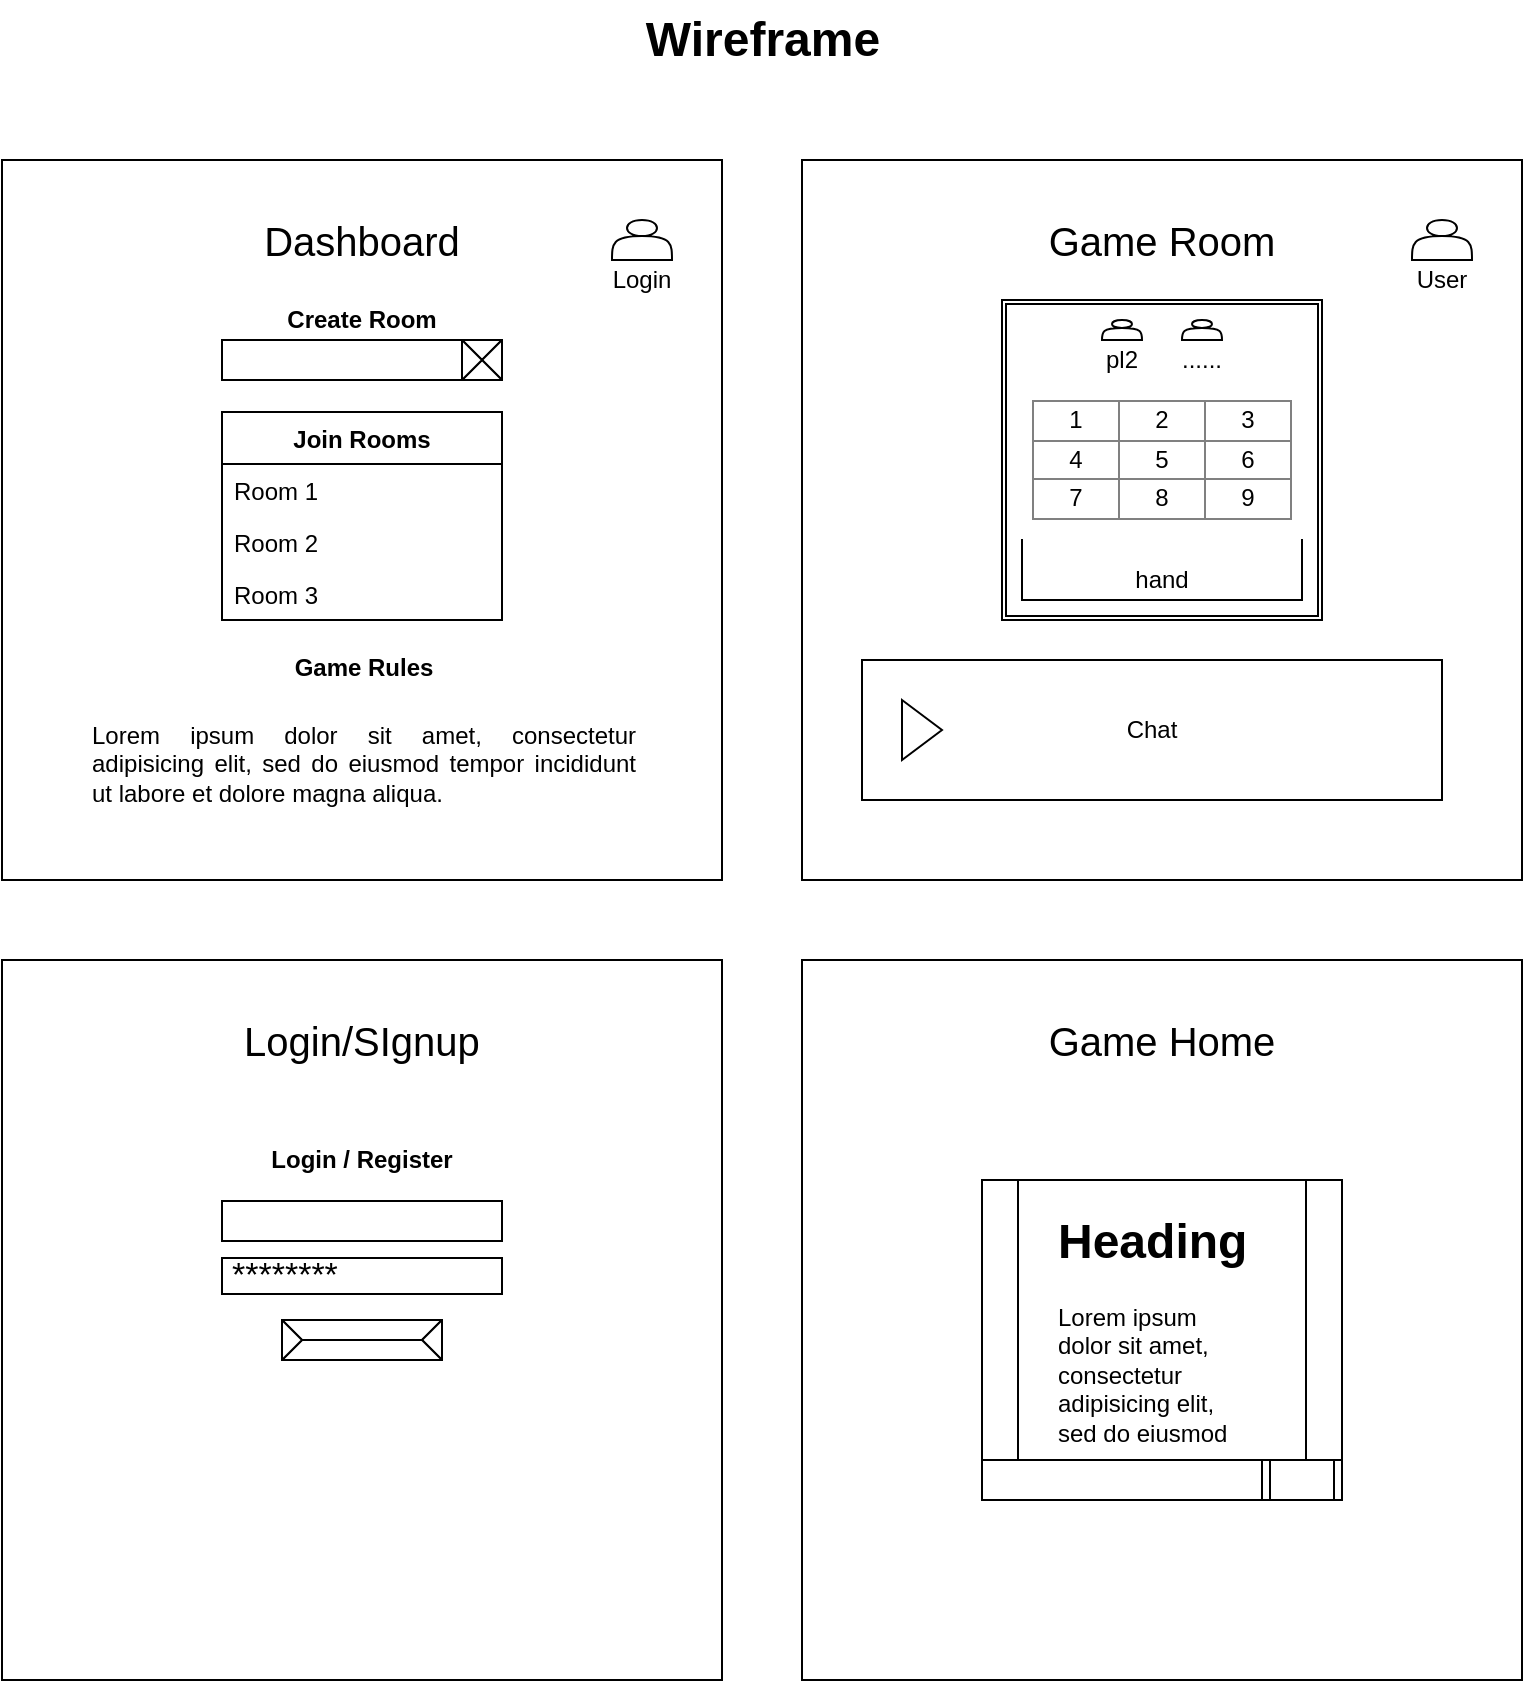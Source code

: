 <mxfile version="9.6.5" type="trello"><diagram id="25e5381e-a931-2211-772d-0de73f5af141" name="Page-1"><mxGraphModel dx="1402" dy="733" grid="1" gridSize="10" guides="1" tooltips="1" connect="1" arrows="1" fold="1" page="1" pageScale="1" pageWidth="827" pageHeight="1169" background="#ffffff" math="0" shadow="0"><root><mxCell id="0"/><mxCell id="1" parent="0"/><mxCell id="2" value="" style="whiteSpace=wrap;html=1;aspect=fixed;" parent="1" vertex="1"><mxGeometry x="40" y="120" width="360" height="360" as="geometry"/></mxCell><mxCell id="3" value="" style="whiteSpace=wrap;html=1;aspect=fixed;" parent="1" vertex="1"><mxGeometry x="440" y="120" width="360" height="360" as="geometry"/></mxCell><mxCell id="4" value="&lt;font style=&quot;font-size: 20px&quot;&gt;Dashboard&lt;/font&gt;" style="text;html=1;strokeColor=none;fillColor=none;align=center;verticalAlign=middle;whiteSpace=wrap;rounded=0;" parent="1" vertex="1"><mxGeometry x="40" y="150" width="360" height="20" as="geometry"/></mxCell><mxCell id="5" value="&lt;font style=&quot;font-size: 20px&quot;&gt;Game Room&lt;/font&gt;" style="text;html=1;strokeColor=none;fillColor=none;align=center;verticalAlign=middle;whiteSpace=wrap;rounded=0;" parent="1" vertex="1"><mxGeometry x="440" y="150" width="360" height="20" as="geometry"/></mxCell><mxCell id="6" value="" style="shape=ext;double=1;whiteSpace=wrap;html=1;aspect=fixed;" parent="1" vertex="1"><mxGeometry x="540" y="190" width="160" height="160" as="geometry"/></mxCell><mxCell id="7" value="" style="shape=actor;whiteSpace=wrap;html=1;" parent="1" vertex="1"><mxGeometry x="590" y="200" width="20" height="10" as="geometry"/></mxCell><mxCell id="8" value="pl2" style="text;html=1;strokeColor=none;fillColor=none;align=center;verticalAlign=middle;whiteSpace=wrap;rounded=0;" parent="1" vertex="1"><mxGeometry x="580" y="210" width="40" height="20" as="geometry"/></mxCell><mxCell id="9" value="" style="shape=actor;whiteSpace=wrap;html=1;" parent="1" vertex="1"><mxGeometry x="630" y="200" width="20" height="10" as="geometry"/></mxCell><mxCell id="10" value="......" style="text;html=1;strokeColor=none;fillColor=none;align=center;verticalAlign=middle;whiteSpace=wrap;rounded=0;" parent="1" vertex="1"><mxGeometry x="620" y="210" width="40" height="20" as="geometry"/></mxCell><mxCell id="11" value="&lt;table style=&quot;width: 100% ; height: 100% ; border-collapse: collapse&quot; width=&quot;100%&quot; border=&quot;1&quot;&gt;&lt;tbody&gt;&lt;tr&gt;&lt;td align=&quot;center&quot;&gt;1&lt;/td&gt;&lt;td align=&quot;center&quot;&gt;2&lt;/td&gt;&lt;td align=&quot;center&quot;&gt;3&lt;/td&gt;&lt;/tr&gt;&lt;tr&gt;&lt;td align=&quot;center&quot;&gt;4&lt;/td&gt;&lt;td align=&quot;center&quot;&gt;5&lt;/td&gt;&lt;td align=&quot;center&quot;&gt;6&lt;/td&gt;&lt;/tr&gt;&lt;tr&gt;&lt;td align=&quot;center&quot;&gt;7&lt;br&gt;&lt;/td&gt;&lt;td align=&quot;center&quot;&gt;8&lt;/td&gt;&lt;td align=&quot;center&quot;&gt;9&lt;br&gt;&lt;/td&gt;&lt;/tr&gt;&lt;/tbody&gt;&lt;/table&gt;" style="text;html=1;strokeColor=none;fillColor=none;overflow=fill;" parent="1" vertex="1"><mxGeometry x="555" y="240" width="130" height="60" as="geometry"/></mxCell><mxCell id="12" value="&lt;div&gt;Chat&lt;/div&gt;" style="html=1;whiteSpace=wrap;container=1;recursiveResize=0;collapsible=0;" parent="1" vertex="1"><mxGeometry x="470" y="370" width="290" height="70" as="geometry"/></mxCell><mxCell id="13" value="" style="triangle;html=1;whiteSpace=wrap;" parent="12" vertex="1"><mxGeometry x="20" y="20" width="20" height="30" as="geometry"/></mxCell><mxCell id="14" value="" style="shape=partialRectangle;whiteSpace=wrap;html=1;bottom=1;right=1;top=0;bottom=1;fillColor=none;routingCenterX=-0.5;" parent="1" vertex="1"><mxGeometry x="550" y="310" width="140" height="30" as="geometry"/></mxCell><mxCell id="15" value="hand" style="text;html=1;strokeColor=none;fillColor=none;align=center;verticalAlign=middle;whiteSpace=wrap;rounded=0;" parent="1" vertex="1"><mxGeometry x="600" y="320" width="40" height="20" as="geometry"/></mxCell><mxCell id="16" value="Join Rooms" style="swimlane;fontStyle=1;childLayout=stackLayout;horizontal=1;startSize=26;fillColor=none;horizontalStack=0;resizeParent=1;resizeParentMax=0;resizeLast=0;collapsible=1;marginBottom=0;" parent="1" vertex="1"><mxGeometry x="150" y="246" width="140" height="104" as="geometry"/></mxCell><mxCell id="17" value="Room 1" style="text;strokeColor=none;fillColor=none;align=left;verticalAlign=top;spacingLeft=4;spacingRight=4;overflow=hidden;rotatable=0;points=[[0,0.5],[1,0.5]];portConstraint=eastwest;" parent="16" vertex="1"><mxGeometry y="26" width="140" height="26" as="geometry"/></mxCell><mxCell id="18" value="Room 2" style="text;strokeColor=none;fillColor=none;align=left;verticalAlign=top;spacingLeft=4;spacingRight=4;overflow=hidden;rotatable=0;points=[[0,0.5],[1,0.5]];portConstraint=eastwest;" parent="16" vertex="1"><mxGeometry y="52" width="140" height="26" as="geometry"/></mxCell><mxCell id="19" value="Room 3" style="text;strokeColor=none;fillColor=none;align=left;verticalAlign=top;spacingLeft=4;spacingRight=4;overflow=hidden;rotatable=0;points=[[0,0.5],[1,0.5]];portConstraint=eastwest;" parent="16" vertex="1"><mxGeometry y="78" width="140" height="26" as="geometry"/></mxCell><mxCell id="20" value="" style="labelPosition=center;verticalLabelPosition=middle;align=center;html=1;shape=mxgraph.basic.button;dx=10;" parent="1" vertex="1"><mxGeometry x="270" y="210" width="20" height="20" as="geometry"/></mxCell><mxCell id="21" value="" style="verticalLabelPosition=bottom;verticalAlign=top;html=1;shape=mxgraph.basic.rect;fillColor=#ffffff;fillColor2=none;strokeColor=#000000;strokeWidth=1;size=20;indent=5;" parent="1" vertex="1"><mxGeometry x="150" y="210" width="120" height="20" as="geometry"/></mxCell><mxCell id="22" value="Wireframe" style="text;strokeColor=none;fillColor=none;html=1;fontSize=24;fontStyle=1;verticalAlign=middle;align=center;" parent="1" vertex="1"><mxGeometry x="370" y="40" width="100" height="40" as="geometry"/></mxCell><mxCell id="23" value="Create Room" style="text;html=1;strokeColor=none;fillColor=none;align=center;verticalAlign=middle;whiteSpace=wrap;rounded=0;fontStyle=1" parent="1" vertex="1"><mxGeometry x="150" y="190" width="140" height="20" as="geometry"/></mxCell><mxCell id="24" value="&lt;h1 align=&quot;center&quot;&gt;&lt;font style=&quot;font-size: 12px&quot;&gt;Game Rules&lt;br&gt;&lt;/font&gt;&lt;/h1&gt;&lt;p align=&quot;justify&quot;&gt;&lt;font style=&quot;font-size: 12px&quot;&gt;Lorem ipsum dolor sit amet, consectetur adipisicing elit, sed do eiusmod tempor incididunt ut labore et dolore magna aliqua.&lt;/font&gt;&lt;/p&gt;" style="text;html=1;strokeColor=none;fillColor=none;spacing=5;spacingTop=-20;whiteSpace=wrap;overflow=hidden;rounded=0;" parent="1" vertex="1"><mxGeometry x="80" y="350" width="280" height="110" as="geometry"/></mxCell><mxCell id="25" value="" style="whiteSpace=wrap;html=1;aspect=fixed;" parent="1" vertex="1"><mxGeometry x="40" y="520" width="360" height="360" as="geometry"/></mxCell><mxCell id="26" value="Login/SIgnup" style="text;html=1;strokeColor=none;fillColor=none;align=center;verticalAlign=middle;whiteSpace=wrap;rounded=0;fontSize=20;" parent="1" vertex="1"><mxGeometry x="40" y="550" width="360" height="20" as="geometry"/></mxCell><mxCell id="31" value="" style="labelPosition=center;verticalLabelPosition=middle;align=center;html=1;shape=mxgraph.basic.button;dx=10;" parent="1" vertex="1"><mxGeometry x="180" y="700" width="80" height="20" as="geometry"/></mxCell><mxCell id="32" value="" style="verticalLabelPosition=bottom;verticalAlign=top;html=1;shape=mxgraph.basic.rect;fillColor=#ffffff;fillColor2=none;strokeColor=#000000;strokeWidth=1;size=20;indent=5;" parent="1" vertex="1"><mxGeometry x="150" y="640.5" width="140" height="20" as="geometry"/></mxCell><mxCell id="33" value="Login / Register" style="text;html=1;strokeColor=none;fillColor=none;align=center;verticalAlign=middle;whiteSpace=wrap;rounded=0;fontStyle=1" parent="1" vertex="1"><mxGeometry x="150" y="610" width="140" height="20" as="geometry"/></mxCell><mxCell id="36" value="********" style="strokeWidth=1;shadow=0;dashed=0;align=center;html=1;shape=mxgraph.mockup.forms.pwField;strokeColor=#000000;mainText=;align=left;fillColor=#ffffff;fontSize=17;spacingLeft=3;" parent="1" vertex="1"><mxGeometry x="150" y="669" width="140" height="18" as="geometry"/></mxCell><mxCell id="40" value="" style="shape=actor;whiteSpace=wrap;html=1;fillColor=#ffffff;" parent="1" vertex="1"><mxGeometry x="745" y="150" width="30" height="20" as="geometry"/></mxCell><mxCell id="41" value="User" style="text;html=1;strokeColor=none;fillColor=none;align=center;verticalAlign=middle;whiteSpace=wrap;rounded=0;" parent="1" vertex="1"><mxGeometry x="740" y="170" width="40" height="20" as="geometry"/></mxCell><mxCell id="43" value="" style="shape=actor;whiteSpace=wrap;html=1;fillColor=#ffffff;" parent="1" vertex="1"><mxGeometry x="345" y="150" width="30" height="20" as="geometry"/></mxCell><mxCell id="44" value="&lt;div&gt;Login&lt;/div&gt;" style="text;html=1;strokeColor=none;fillColor=none;align=center;verticalAlign=middle;whiteSpace=wrap;rounded=0;" parent="1" vertex="1"><mxGeometry x="340" y="170" width="40" height="20" as="geometry"/></mxCell><mxCell id="1pOkl1CVZ3w9pVyNtssv-44" value="" style="whiteSpace=wrap;html=1;aspect=fixed;" parent="1" vertex="1"><mxGeometry x="440" y="520" width="360" height="360" as="geometry"/></mxCell><mxCell id="1pOkl1CVZ3w9pVyNtssv-45" value="&lt;div&gt;&lt;font style=&quot;font-size: 20px&quot;&gt;Game Home&lt;/font&gt;&lt;/div&gt;" style="text;html=1;strokeColor=none;fillColor=none;align=center;verticalAlign=middle;whiteSpace=wrap;rounded=0;" parent="1" vertex="1"><mxGeometry x="440" y="550" width="360" height="20" as="geometry"/></mxCell><mxCell id="1pOkl1CVZ3w9pVyNtssv-47" value="" style="verticalLabelPosition=bottom;verticalAlign=top;html=1;shape=mxgraph.basic.rect;fillColor=#ffffff;fillColor2=none;strokeColor=#000000;strokeWidth=1;size=20;indent=5;" parent="1" vertex="1"><mxGeometry x="530" y="770" width="140" height="20" as="geometry"/></mxCell><mxCell id="1pOkl1CVZ3w9pVyNtssv-51" value="" style="shape=process;whiteSpace=wrap;html=1;backgroundOutline=1;" parent="1" vertex="1"><mxGeometry x="530" y="630" width="180" height="140" as="geometry"/></mxCell><mxCell id="1pOkl1CVZ3w9pVyNtssv-52" value="" style="shape=process;whiteSpace=wrap;html=1;backgroundOutline=1;" parent="1" vertex="1"><mxGeometry x="670" y="770" width="40" height="20" as="geometry"/></mxCell><mxCell id="1pOkl1CVZ3w9pVyNtssv-53" value="&lt;h1&gt;Heading&lt;/h1&gt;&lt;p&gt;Lorem ipsum dolor sit amet, consectetur adipisicing elit, sed do eiusmod tempor incididunt ut labore et dolore magna aliqua.&lt;/p&gt;" style="text;html=1;strokeColor=none;fillColor=none;spacing=5;spacingTop=-20;whiteSpace=wrap;overflow=hidden;rounded=0;" parent="1" vertex="1"><mxGeometry x="562.5" y="641" width="105" height="120" as="geometry"/></mxCell></root></mxGraphModel></diagram></mxfile>